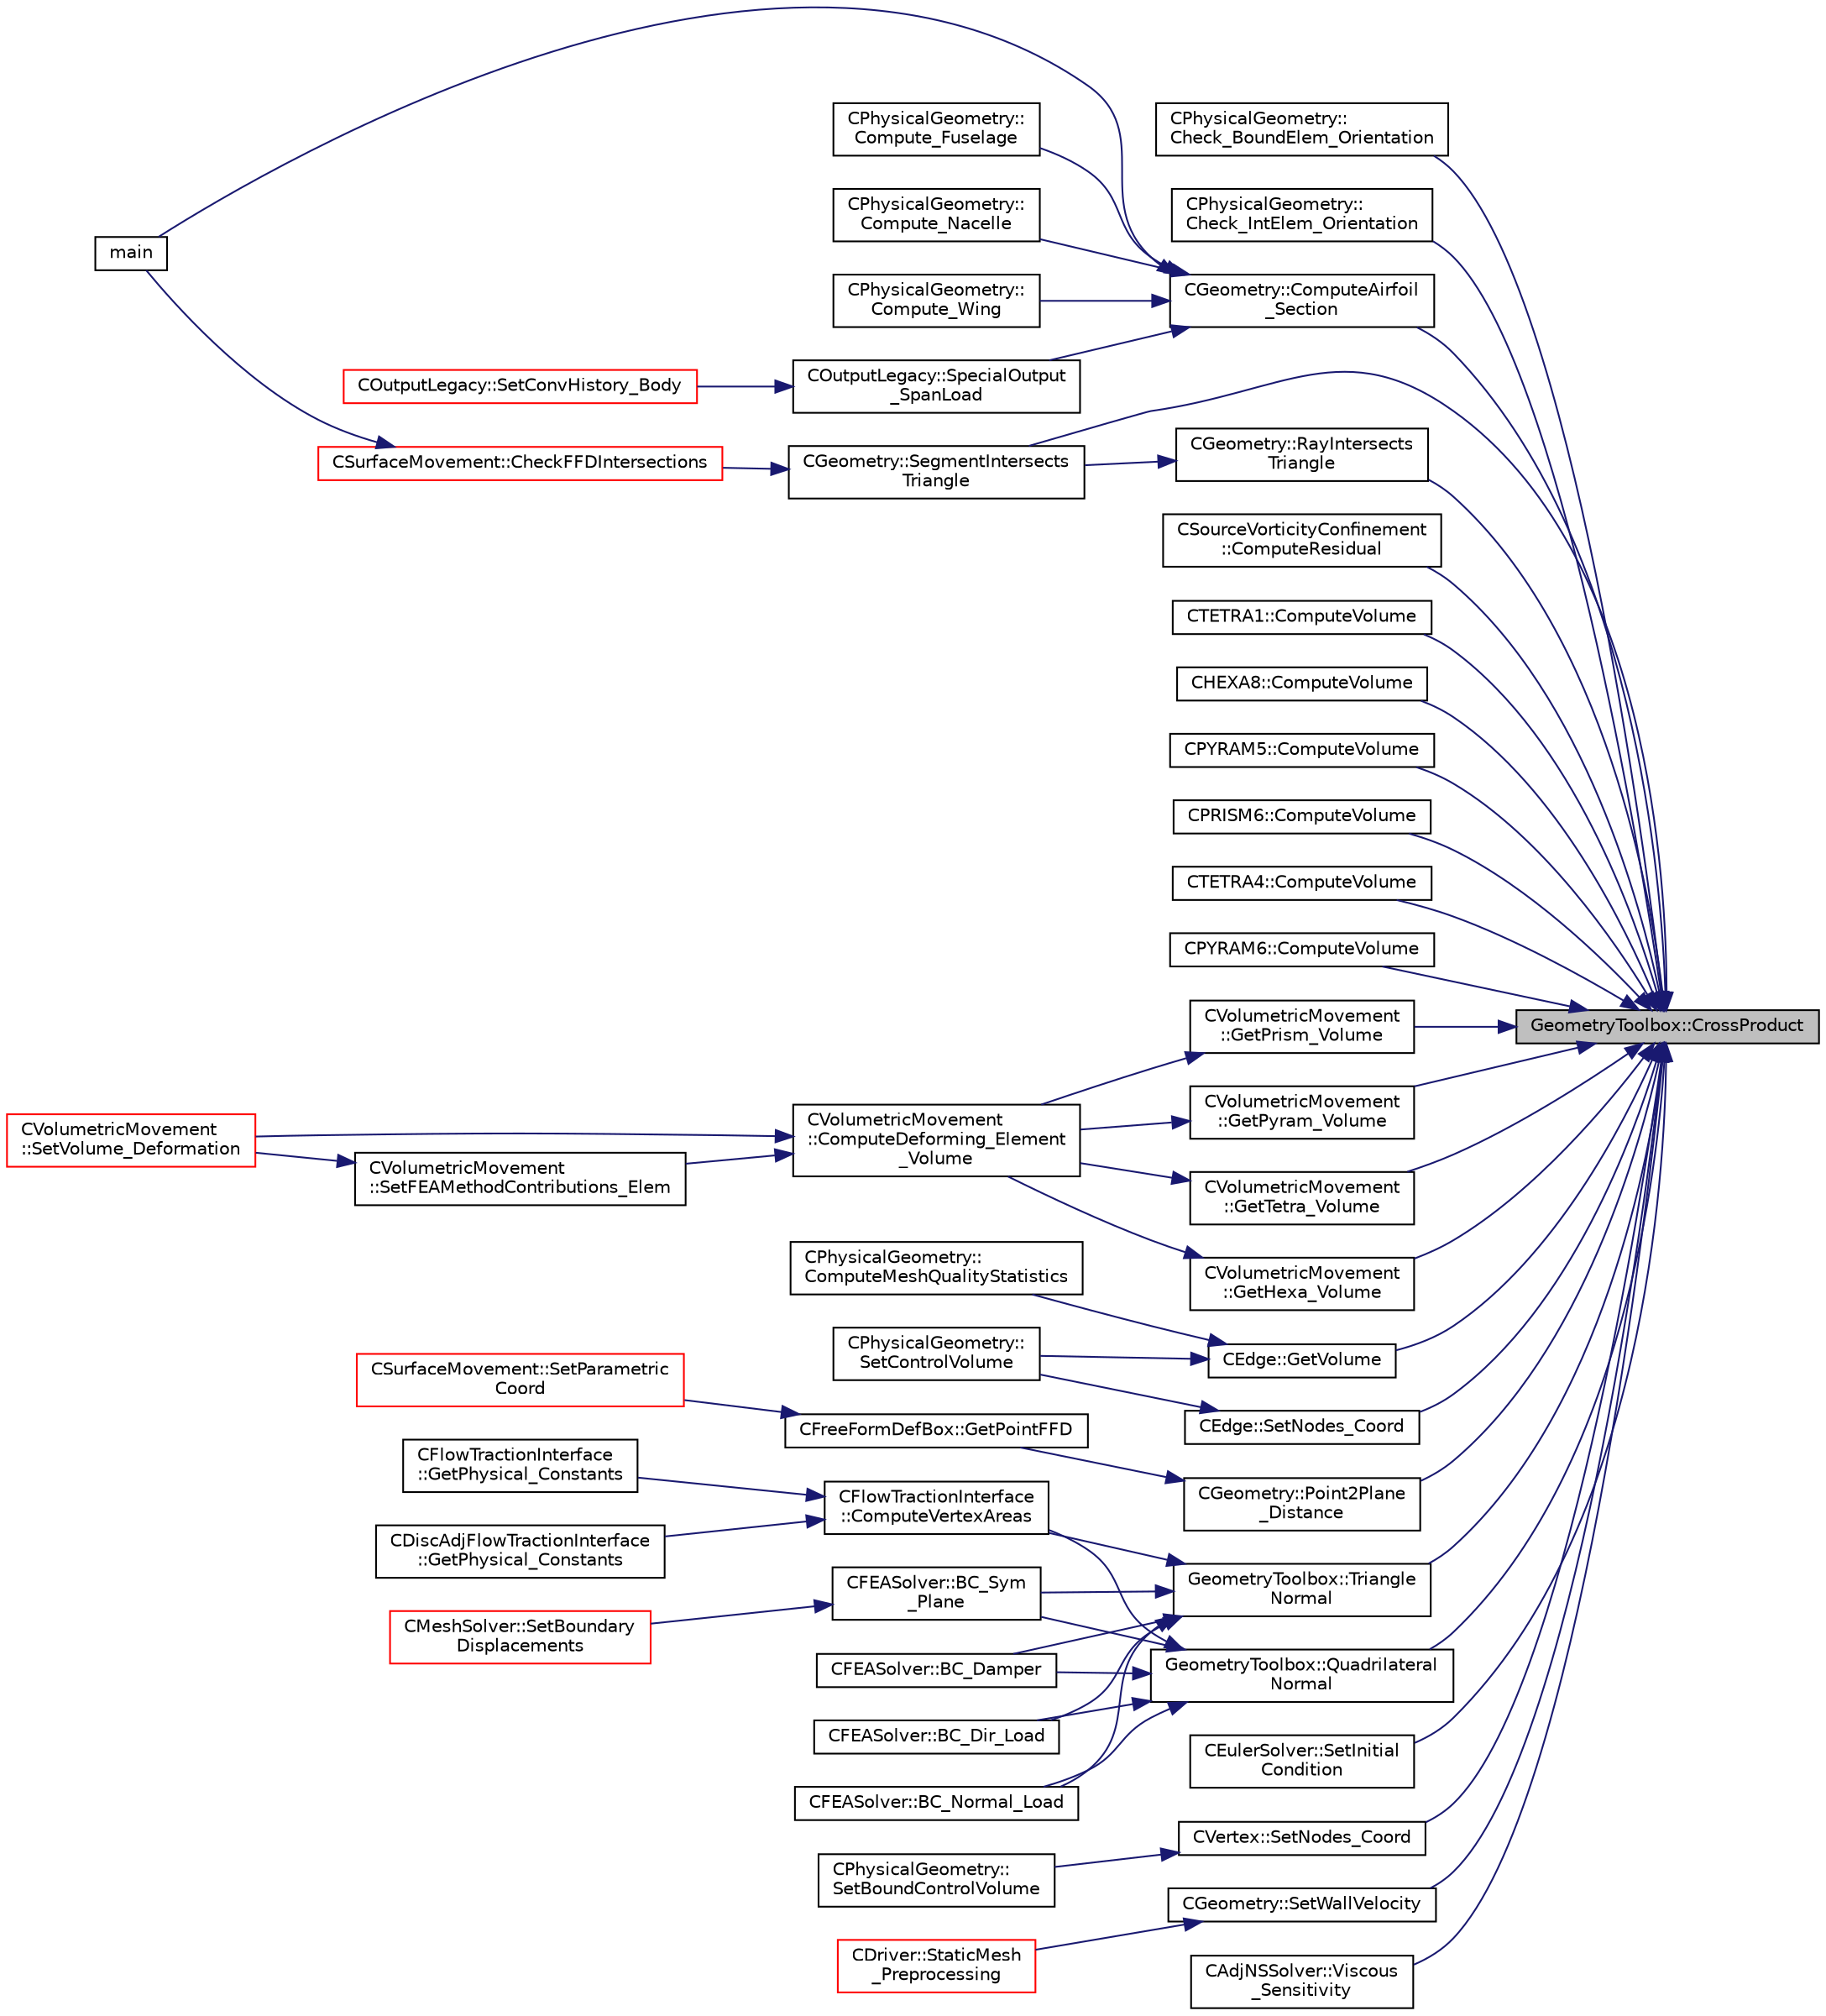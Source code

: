 digraph "GeometryToolbox::CrossProduct"
{
 // LATEX_PDF_SIZE
  edge [fontname="Helvetica",fontsize="10",labelfontname="Helvetica",labelfontsize="10"];
  node [fontname="Helvetica",fontsize="10",shape=record];
  rankdir="RL";
  Node1 [label="GeometryToolbox::CrossProduct",height=0.2,width=0.4,color="black", fillcolor="grey75", style="filled", fontcolor="black",tooltip="c = a x b"];
  Node1 -> Node2 [dir="back",color="midnightblue",fontsize="10",style="solid",fontname="Helvetica"];
  Node2 [label="CPhysicalGeometry::\lCheck_BoundElem_Orientation",height=0.2,width=0.4,color="black", fillcolor="white", style="filled",URL="$classCPhysicalGeometry.html#a9d362c5d1caf1ed6ca75770185464873",tooltip="Check the volume element orientation."];
  Node1 -> Node3 [dir="back",color="midnightblue",fontsize="10",style="solid",fontname="Helvetica"];
  Node3 [label="CPhysicalGeometry::\lCheck_IntElem_Orientation",height=0.2,width=0.4,color="black", fillcolor="white", style="filled",URL="$classCPhysicalGeometry.html#a8d4cd9d60573e8a9486d07c7b12c90a3",tooltip="Check the volume element orientation."];
  Node1 -> Node4 [dir="back",color="midnightblue",fontsize="10",style="solid",fontname="Helvetica"];
  Node4 [label="CGeometry::ComputeAirfoil\l_Section",height=0.2,width=0.4,color="black", fillcolor="white", style="filled",URL="$classCGeometry.html#a89153b5d029a8e95b8e1546605e3a001",tooltip="A virtual member."];
  Node4 -> Node5 [dir="back",color="midnightblue",fontsize="10",style="solid",fontname="Helvetica"];
  Node5 [label="CPhysicalGeometry::\lCompute_Fuselage",height=0.2,width=0.4,color="black", fillcolor="white", style="filled",URL="$classCPhysicalGeometry.html#a4f0167afbef6c7a7a57bbe03836bb272",tooltip="Evaluate geometrical parameters of a wing."];
  Node4 -> Node6 [dir="back",color="midnightblue",fontsize="10",style="solid",fontname="Helvetica"];
  Node6 [label="CPhysicalGeometry::\lCompute_Nacelle",height=0.2,width=0.4,color="black", fillcolor="white", style="filled",URL="$classCPhysicalGeometry.html#a69b97925c1895172c5f3eb05fc14685b",tooltip="Evaluate geometrical parameters of a wing."];
  Node4 -> Node7 [dir="back",color="midnightblue",fontsize="10",style="solid",fontname="Helvetica"];
  Node7 [label="CPhysicalGeometry::\lCompute_Wing",height=0.2,width=0.4,color="black", fillcolor="white", style="filled",URL="$classCPhysicalGeometry.html#a418d3f859009db11d95286e8d1968ef1",tooltip="Evaluate geometrical parameters of a wing."];
  Node4 -> Node8 [dir="back",color="midnightblue",fontsize="10",style="solid",fontname="Helvetica"];
  Node8 [label="main",height=0.2,width=0.4,color="black", fillcolor="white", style="filled",URL="$SU2__GEO_8cpp.html#a0ddf1224851353fc92bfbff6f499fa97",tooltip=" "];
  Node4 -> Node9 [dir="back",color="midnightblue",fontsize="10",style="solid",fontname="Helvetica"];
  Node9 [label="COutputLegacy::SpecialOutput\l_SpanLoad",height=0.2,width=0.4,color="black", fillcolor="white", style="filled",URL="$classCOutputLegacy.html#aa23c32426851597ef86dce3bd62799a2",tooltip="Writes forces at different sections."];
  Node9 -> Node10 [dir="back",color="midnightblue",fontsize="10",style="solid",fontname="Helvetica"];
  Node10 [label="COutputLegacy::SetConvHistory_Body",height=0.2,width=0.4,color="red", fillcolor="white", style="filled",URL="$classCOutputLegacy.html#a217cc0d778a3828499189a9debee47c6",tooltip="Write the history file and the convergence on the screen for serial computations."];
  Node1 -> Node13 [dir="back",color="midnightblue",fontsize="10",style="solid",fontname="Helvetica"];
  Node13 [label="CSourceVorticityConfinement\l::ComputeResidual",height=0.2,width=0.4,color="black", fillcolor="white", style="filled",URL="$classCSourceVorticityConfinement.html#ada4bf1f9507d70ac7909d8207b7f65e5",tooltip="Residual of the rotational frame source term."];
  Node1 -> Node14 [dir="back",color="midnightblue",fontsize="10",style="solid",fontname="Helvetica"];
  Node14 [label="CTETRA1::ComputeVolume",height=0.2,width=0.4,color="black", fillcolor="white", style="filled",URL="$classCTETRA1.html#a25830a8ebc5b48a505cf85499930364e",tooltip="Compute the value of the volume of the element."];
  Node1 -> Node15 [dir="back",color="midnightblue",fontsize="10",style="solid",fontname="Helvetica"];
  Node15 [label="CHEXA8::ComputeVolume",height=0.2,width=0.4,color="black", fillcolor="white", style="filled",URL="$classCHEXA8.html#a424f1fdfeaaa439289d47c61ae7e57a6",tooltip="Compute the value of the volume of the element."];
  Node1 -> Node16 [dir="back",color="midnightblue",fontsize="10",style="solid",fontname="Helvetica"];
  Node16 [label="CPYRAM5::ComputeVolume",height=0.2,width=0.4,color="black", fillcolor="white", style="filled",URL="$classCPYRAM5.html#af6cb98303444db90eb0be92519ab85da",tooltip="Compute the value of the volume of the element."];
  Node1 -> Node17 [dir="back",color="midnightblue",fontsize="10",style="solid",fontname="Helvetica"];
  Node17 [label="CPRISM6::ComputeVolume",height=0.2,width=0.4,color="black", fillcolor="white", style="filled",URL="$classCPRISM6.html#a7a53acebcb65f3c0e6cec019b4e5614c",tooltip="Compute the value of the volume of the element."];
  Node1 -> Node18 [dir="back",color="midnightblue",fontsize="10",style="solid",fontname="Helvetica"];
  Node18 [label="CTETRA4::ComputeVolume",height=0.2,width=0.4,color="black", fillcolor="white", style="filled",URL="$classCTETRA4.html#a35b45a333c4c469a5a9a3c7bb6858d17",tooltip="Compute the value of the area of the element."];
  Node1 -> Node19 [dir="back",color="midnightblue",fontsize="10",style="solid",fontname="Helvetica"];
  Node19 [label="CPYRAM6::ComputeVolume",height=0.2,width=0.4,color="black", fillcolor="white", style="filled",URL="$classCPYRAM6.html#a2d90252c642881e94484959df34d317f",tooltip="Compute the value of the volume of the element."];
  Node1 -> Node20 [dir="back",color="midnightblue",fontsize="10",style="solid",fontname="Helvetica"];
  Node20 [label="CVolumetricMovement\l::GetHexa_Volume",height=0.2,width=0.4,color="black", fillcolor="white", style="filled",URL="$classCVolumetricMovement.html#a9f64dfd8852769dde44251d1891f79f7",tooltip="Compute the shape functions for hexahedron."];
  Node20 -> Node21 [dir="back",color="midnightblue",fontsize="10",style="solid",fontname="Helvetica"];
  Node21 [label="CVolumetricMovement\l::ComputeDeforming_Element\l_Volume",height=0.2,width=0.4,color="black", fillcolor="white", style="filled",URL="$classCVolumetricMovement.html#a7acdc25230eeae12974e8b4ffa054497",tooltip="Check for negative volumes (all elements) after performing grid deformation."];
  Node21 -> Node22 [dir="back",color="midnightblue",fontsize="10",style="solid",fontname="Helvetica"];
  Node22 [label="CVolumetricMovement\l::SetFEAMethodContributions_Elem",height=0.2,width=0.4,color="black", fillcolor="white", style="filled",URL="$classCVolumetricMovement.html#ad26b11c08de25982c8f254d465d244bb",tooltip="Compute the stiffness matrix for grid deformation using spring analogy."];
  Node22 -> Node23 [dir="back",color="midnightblue",fontsize="10",style="solid",fontname="Helvetica"];
  Node23 [label="CVolumetricMovement\l::SetVolume_Deformation",height=0.2,width=0.4,color="red", fillcolor="white", style="filled",URL="$classCVolumetricMovement.html#a96c9dadafe051a2479ef4ec4b51adb04",tooltip="Grid deformation using the spring analogy method."];
  Node21 -> Node23 [dir="back",color="midnightblue",fontsize="10",style="solid",fontname="Helvetica"];
  Node1 -> Node51 [dir="back",color="midnightblue",fontsize="10",style="solid",fontname="Helvetica"];
  Node51 [label="CVolumetricMovement\l::GetPrism_Volume",height=0.2,width=0.4,color="black", fillcolor="white", style="filled",URL="$classCVolumetricMovement.html#a9562d2a0f25665a91ca15aa977a30676",tooltip="Compute the shape functions for hexahedron."];
  Node51 -> Node21 [dir="back",color="midnightblue",fontsize="10",style="solid",fontname="Helvetica"];
  Node1 -> Node52 [dir="back",color="midnightblue",fontsize="10",style="solid",fontname="Helvetica"];
  Node52 [label="CVolumetricMovement\l::GetPyram_Volume",height=0.2,width=0.4,color="black", fillcolor="white", style="filled",URL="$classCVolumetricMovement.html#a9ec6a2fa1a0720585e3ccacf7b5f7df3",tooltip="Compute the shape functions for hexahedron."];
  Node52 -> Node21 [dir="back",color="midnightblue",fontsize="10",style="solid",fontname="Helvetica"];
  Node1 -> Node53 [dir="back",color="midnightblue",fontsize="10",style="solid",fontname="Helvetica"];
  Node53 [label="CVolumetricMovement\l::GetTetra_Volume",height=0.2,width=0.4,color="black", fillcolor="white", style="filled",URL="$classCVolumetricMovement.html#ac211b313f49bcb59f82a6ae9b2c158b1",tooltip="Compute the shape functions for hexahedron."];
  Node53 -> Node21 [dir="back",color="midnightblue",fontsize="10",style="solid",fontname="Helvetica"];
  Node1 -> Node54 [dir="back",color="midnightblue",fontsize="10",style="solid",fontname="Helvetica"];
  Node54 [label="CEdge::GetVolume",height=0.2,width=0.4,color="black", fillcolor="white", style="filled",URL="$classCEdge.html#a9b0ddab1700678d8690d59c9c07b8fc0",tooltip="Compute the volume associated with an edge (3D version)."];
  Node54 -> Node55 [dir="back",color="midnightblue",fontsize="10",style="solid",fontname="Helvetica"];
  Node55 [label="CPhysicalGeometry::\lComputeMeshQualityStatistics",height=0.2,width=0.4,color="black", fillcolor="white", style="filled",URL="$classCPhysicalGeometry.html#a7cb41549dc077f561b34e1595847a3c0",tooltip="Compute 3 grid quality metrics: orthogonality angle, dual cell aspect ratio, and dual cell volume rat..."];
  Node54 -> Node56 [dir="back",color="midnightblue",fontsize="10",style="solid",fontname="Helvetica"];
  Node56 [label="CPhysicalGeometry::\lSetControlVolume",height=0.2,width=0.4,color="black", fillcolor="white", style="filled",URL="$classCPhysicalGeometry.html#a0111aae7c2041c5c58b183bd337cdee6",tooltip="Set the edge structure of the control volume."];
  Node1 -> Node57 [dir="back",color="midnightblue",fontsize="10",style="solid",fontname="Helvetica"];
  Node57 [label="CGeometry::Point2Plane\l_Distance",height=0.2,width=0.4,color="black", fillcolor="white", style="filled",URL="$classCGeometry.html#a31862474f664f6f76a37dad6a62e5e5e",tooltip="Get the distance between a plane (defined by three point) and a point."];
  Node57 -> Node58 [dir="back",color="midnightblue",fontsize="10",style="solid",fontname="Helvetica"];
  Node58 [label="CFreeFormDefBox::GetPointFFD",height=0.2,width=0.4,color="black", fillcolor="white", style="filled",URL="$classCFreeFormDefBox.html#a0cc185d00134e7e2dcf9c816c33718c9",tooltip="Set, at each vertex, the index of the free form FFDBox that contains the vertex."];
  Node58 -> Node59 [dir="back",color="midnightblue",fontsize="10",style="solid",fontname="Helvetica"];
  Node59 [label="CSurfaceMovement::SetParametric\lCoord",height=0.2,width=0.4,color="red", fillcolor="white", style="filled",URL="$classCSurfaceMovement.html#aba4574819df11175b382e0e765ec2f92",tooltip="Compute the parametric coordinates of a grid point using a point inversion strategy in the free form ..."];
  Node1 -> Node63 [dir="back",color="midnightblue",fontsize="10",style="solid",fontname="Helvetica"];
  Node63 [label="GeometryToolbox::Quadrilateral\lNormal",height=0.2,width=0.4,color="black", fillcolor="white", style="filled",URL="$group__GeometryToolbox.html#ga33b6625a765eb24f27428949e1b1433e",tooltip="Normal vector of a quadrilateral, cross product of the two diagonals."];
  Node63 -> Node64 [dir="back",color="midnightblue",fontsize="10",style="solid",fontname="Helvetica"];
  Node64 [label="CFEASolver::BC_Damper",height=0.2,width=0.4,color="black", fillcolor="white", style="filled",URL="$classCFEASolver.html#a2408c14aaa19a50a8bfaa85668ddf1c8",tooltip="Impose a damping load."];
  Node63 -> Node65 [dir="back",color="midnightblue",fontsize="10",style="solid",fontname="Helvetica"];
  Node65 [label="CFEASolver::BC_Dir_Load",height=0.2,width=0.4,color="black", fillcolor="white", style="filled",URL="$classCFEASolver.html#a4a259f59bd8bfc5888a59e4505447134",tooltip="Impose a load boundary condition in cartesian coordinates."];
  Node63 -> Node66 [dir="back",color="midnightblue",fontsize="10",style="solid",fontname="Helvetica"];
  Node66 [label="CFEASolver::BC_Normal_Load",height=0.2,width=0.4,color="black", fillcolor="white", style="filled",URL="$classCFEASolver.html#a564030e469386df4b15d1b3f490392a5",tooltip="Impose a load boundary condition normal to the boundary."];
  Node63 -> Node67 [dir="back",color="midnightblue",fontsize="10",style="solid",fontname="Helvetica"];
  Node67 [label="CFEASolver::BC_Sym\l_Plane",height=0.2,width=0.4,color="black", fillcolor="white", style="filled",URL="$classCFEASolver.html#af0a805865c44d83408700f36050555ab",tooltip="Symmetry boundary conditions."];
  Node67 -> Node68 [dir="back",color="midnightblue",fontsize="10",style="solid",fontname="Helvetica"];
  Node68 [label="CMeshSolver::SetBoundary\lDisplacements",height=0.2,width=0.4,color="red", fillcolor="white", style="filled",URL="$classCMeshSolver.html#a7d6d7ddc8fb135f6c4ef6313ff2f7e3c",tooltip="Check the boundary vertex that are going to be moved."];
  Node63 -> Node71 [dir="back",color="midnightblue",fontsize="10",style="solid",fontname="Helvetica"];
  Node71 [label="CFlowTractionInterface\l::ComputeVertexAreas",height=0.2,width=0.4,color="black", fillcolor="white", style="filled",URL="$classCFlowTractionInterface.html#a2871c21429328345bf80e69133fca456",tooltip="Computes vertex areas (FEA side) for when tractions need to be integrated."];
  Node71 -> Node72 [dir="back",color="midnightblue",fontsize="10",style="solid",fontname="Helvetica"];
  Node72 [label="CDiscAdjFlowTractionInterface\l::GetPhysical_Constants",height=0.2,width=0.4,color="black", fillcolor="white", style="filled",URL="$classCDiscAdjFlowTractionInterface.html#a74f759fe6787e453fe99d80cec16becd",tooltip="Retrieve some constants needed for the calculations."];
  Node71 -> Node73 [dir="back",color="midnightblue",fontsize="10",style="solid",fontname="Helvetica"];
  Node73 [label="CFlowTractionInterface\l::GetPhysical_Constants",height=0.2,width=0.4,color="black", fillcolor="white", style="filled",URL="$classCFlowTractionInterface.html#a027d7b92f6e0cc271fabd9a46b60616a",tooltip="Retrieve some constants needed for the calculations."];
  Node1 -> Node74 [dir="back",color="midnightblue",fontsize="10",style="solid",fontname="Helvetica"];
  Node74 [label="CGeometry::RayIntersects\lTriangle",height=0.2,width=0.4,color="black", fillcolor="white", style="filled",URL="$classCGeometry.html#ab1d2271edeeba00741602b08280cb773",tooltip="Ray Intersects Triangle (Moller and Trumbore algorithm)"];
  Node74 -> Node75 [dir="back",color="midnightblue",fontsize="10",style="solid",fontname="Helvetica"];
  Node75 [label="CGeometry::SegmentIntersects\lTriangle",height=0.2,width=0.4,color="black", fillcolor="white", style="filled",URL="$classCGeometry.html#ab9294f88c04c2e2829905f4f7bf21094",tooltip="Segment Intersects Triangle."];
  Node75 -> Node76 [dir="back",color="midnightblue",fontsize="10",style="solid",fontname="Helvetica"];
  Node76 [label="CSurfaceMovement::CheckFFDIntersections",height=0.2,width=0.4,color="red", fillcolor="white", style="filled",URL="$classCSurfaceMovement.html#a55d4d6d2c26f414b4c21e915062684f4",tooltip="Check the intersections of the FFD with the surface."];
  Node76 -> Node8 [dir="back",color="midnightblue",fontsize="10",style="solid",fontname="Helvetica"];
  Node1 -> Node75 [dir="back",color="midnightblue",fontsize="10",style="solid",fontname="Helvetica"];
  Node1 -> Node78 [dir="back",color="midnightblue",fontsize="10",style="solid",fontname="Helvetica"];
  Node78 [label="CEulerSolver::SetInitial\lCondition",height=0.2,width=0.4,color="black", fillcolor="white", style="filled",URL="$classCEulerSolver.html#ad2e701dc22e44bd36cf64102ab1b335f",tooltip="Set the initial condition for the Euler Equations."];
  Node1 -> Node79 [dir="back",color="midnightblue",fontsize="10",style="solid",fontname="Helvetica"];
  Node79 [label="CVertex::SetNodes_Coord",height=0.2,width=0.4,color="black", fillcolor="white", style="filled",URL="$classCVertex.html#ad2bd909674b864a30e2b090b814b0372",tooltip="Set the face that correspond to a vertex."];
  Node79 -> Node80 [dir="back",color="midnightblue",fontsize="10",style="solid",fontname="Helvetica"];
  Node80 [label="CPhysicalGeometry::\lSetBoundControlVolume",height=0.2,width=0.4,color="black", fillcolor="white", style="filled",URL="$classCPhysicalGeometry.html#a6767e6f3fec7bdb037a3add63e93395d",tooltip="Set boundary vertex structure of the control volume."];
  Node1 -> Node81 [dir="back",color="midnightblue",fontsize="10",style="solid",fontname="Helvetica"];
  Node81 [label="CEdge::SetNodes_Coord",height=0.2,width=0.4,color="black", fillcolor="white", style="filled",URL="$classCEdge.html#a274d89921525e3b3eb06ab3c21438f19",tooltip="Set the face that corresponds to an edge (3D version)."];
  Node81 -> Node56 [dir="back",color="midnightblue",fontsize="10",style="solid",fontname="Helvetica"];
  Node1 -> Node82 [dir="back",color="midnightblue",fontsize="10",style="solid",fontname="Helvetica"];
  Node82 [label="CGeometry::SetWallVelocity",height=0.2,width=0.4,color="black", fillcolor="white", style="filled",URL="$classCGeometry.html#a56af72c0e00cf908f1ce883c4b0c8028",tooltip="Set the translational/rotational velocity for all moving walls."];
  Node82 -> Node83 [dir="back",color="midnightblue",fontsize="10",style="solid",fontname="Helvetica"];
  Node83 [label="CDriver::StaticMesh\l_Preprocessing",height=0.2,width=0.4,color="red", fillcolor="white", style="filled",URL="$classCDriver.html#aa1b0aabd0e1c99a5bb3e2454743e904c",tooltip="Initiate value for static mesh movement such as the gridVel for the ROTATING frame."];
  Node1 -> Node84 [dir="back",color="midnightblue",fontsize="10",style="solid",fontname="Helvetica"];
  Node84 [label="GeometryToolbox::Triangle\lNormal",height=0.2,width=0.4,color="black", fillcolor="white", style="filled",URL="$group__GeometryToolbox.html#gaaf49b2060e8b62e065637f257283d132",tooltip="Normal vector of a triangle, cross product of two sides."];
  Node84 -> Node64 [dir="back",color="midnightblue",fontsize="10",style="solid",fontname="Helvetica"];
  Node84 -> Node65 [dir="back",color="midnightblue",fontsize="10",style="solid",fontname="Helvetica"];
  Node84 -> Node66 [dir="back",color="midnightblue",fontsize="10",style="solid",fontname="Helvetica"];
  Node84 -> Node67 [dir="back",color="midnightblue",fontsize="10",style="solid",fontname="Helvetica"];
  Node84 -> Node71 [dir="back",color="midnightblue",fontsize="10",style="solid",fontname="Helvetica"];
  Node1 -> Node85 [dir="back",color="midnightblue",fontsize="10",style="solid",fontname="Helvetica"];
  Node85 [label="CAdjNSSolver::Viscous\l_Sensitivity",height=0.2,width=0.4,color="black", fillcolor="white", style="filled",URL="$classCAdjNSSolver.html#a6e72f094190680fa7fb078d7aae9c1d8",tooltip="Compute the viscous sensitivity of the functional."];
}
